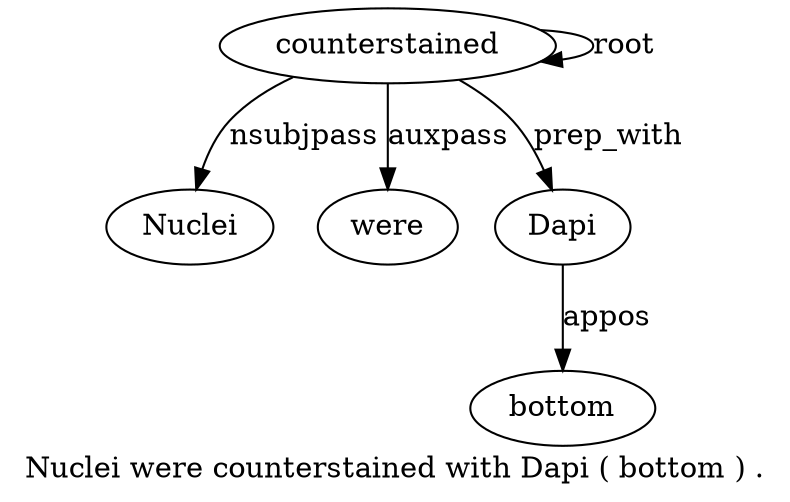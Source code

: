 digraph "Nuclei were counterstained with Dapi ( bottom ) ." {
label="Nuclei were counterstained with Dapi ( bottom ) .";
counterstained3 [style=filled, fillcolor=white, label=counterstained];
Nuclei1 [style=filled, fillcolor=white, label=Nuclei];
counterstained3 -> Nuclei1  [label=nsubjpass];
were2 [style=filled, fillcolor=white, label=were];
counterstained3 -> were2  [label=auxpass];
counterstained3 -> counterstained3  [label=root];
Dapi5 [style=filled, fillcolor=white, label=Dapi];
counterstained3 -> Dapi5  [label=prep_with];
bottom7 [style=filled, fillcolor=white, label=bottom];
Dapi5 -> bottom7  [label=appos];
}
